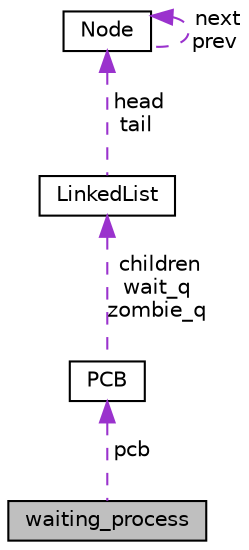 digraph "waiting_process"
{
 // LATEX_PDF_SIZE
  edge [fontname="Helvetica",fontsize="10",labelfontname="Helvetica",labelfontsize="10"];
  node [fontname="Helvetica",fontsize="10",shape=record];
  Node1 [label="waiting_process",height=0.2,width=0.4,color="black", fillcolor="grey75", style="filled", fontcolor="black",tooltip="Structure for processes waiting on a particular PID."];
  Node2 -> Node1 [dir="back",color="darkorchid3",fontsize="10",style="dashed",label=" pcb" ];
  Node2 [label="PCB",height=0.2,width=0.4,color="black", fillcolor="white", style="filled",URL="$structPCB.html",tooltip="Process Control Block (PCB) structure."];
  Node3 -> Node2 [dir="back",color="darkorchid3",fontsize="10",style="dashed",label=" children\nwait_q\nzombie_q" ];
  Node3 [label="LinkedList",height=0.2,width=0.4,color="black", fillcolor="white", style="filled",URL="$structLinkedList.html",tooltip="Define the doubly linked list structure."];
  Node4 -> Node3 [dir="back",color="darkorchid3",fontsize="10",style="dashed",label=" head\ntail" ];
  Node4 [label="Node",height=0.2,width=0.4,color="black", fillcolor="white", style="filled",URL="$structNode.html",tooltip="Define a node in the doubly linked list."];
  Node4 -> Node4 [dir="back",color="darkorchid3",fontsize="10",style="dashed",label=" next\nprev" ];
}
